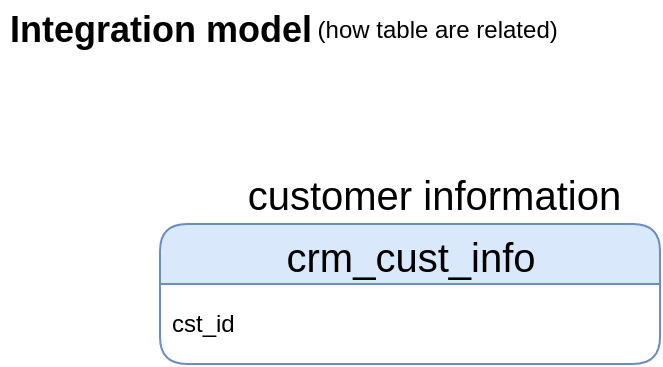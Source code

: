<mxfile version="26.1.3">
  <diagram name="Page-1" id="zY6rrEhBAitoZn2tYl90">
    <mxGraphModel dx="1804" dy="647" grid="1" gridSize="10" guides="1" tooltips="1" connect="1" arrows="1" fold="1" page="1" pageScale="1" pageWidth="850" pageHeight="1100" math="0" shadow="0">
      <root>
        <mxCell id="0" />
        <mxCell id="1" parent="0" />
        <mxCell id="OMhUUVO9gvS6LcuZVxhh-1" value="Integration model" style="text;html=1;align=center;verticalAlign=middle;resizable=0;points=[];autosize=1;strokeColor=none;fillColor=none;strokeWidth=5;fontSize=18;fontStyle=1" vertex="1" parent="1">
          <mxGeometry x="-20" y="38" width="160" height="30" as="geometry" />
        </mxCell>
        <mxCell id="OMhUUVO9gvS6LcuZVxhh-4" value="(how table are related)&amp;nbsp;" style="text;html=1;align=center;verticalAlign=middle;resizable=0;points=[];autosize=1;strokeColor=none;fillColor=none;" vertex="1" parent="1">
          <mxGeometry x="125" y="38" width="150" height="30" as="geometry" />
        </mxCell>
        <mxCell id="OMhUUVO9gvS6LcuZVxhh-5" value="&lt;font style=&quot;font-size: 20px;&quot;&gt;crm_cust_info&lt;/font&gt;" style="swimlane;fontStyle=0;childLayout=stackLayout;horizontal=1;startSize=30;horizontalStack=0;resizeParent=1;resizeParentMax=0;resizeLast=0;collapsible=1;marginBottom=0;labelBackgroundColor=none;labelBorderColor=none;fillColor=#dae8fc;strokeColor=#6c8ebf;rounded=1;fontSize=26;html=1;" vertex="1" parent="1">
          <mxGeometry x="60" y="150" width="250" height="70" as="geometry" />
        </mxCell>
        <mxCell id="OMhUUVO9gvS6LcuZVxhh-9" value="cst_id" style="text;strokeColor=none;fillColor=none;align=left;verticalAlign=middle;spacingLeft=4;spacingRight=4;overflow=hidden;points=[[0,0.5],[1,0.5]];portConstraint=eastwest;rotatable=0;whiteSpace=wrap;" vertex="1" parent="OMhUUVO9gvS6LcuZVxhh-5">
          <mxGeometry y="30" width="250" height="40" as="geometry" />
        </mxCell>
        <mxCell id="OMhUUVO9gvS6LcuZVxhh-11" value="customer information&amp;nbsp;" style="text;html=1;align=center;verticalAlign=middle;whiteSpace=wrap;rounded=0;fontSize=20;" vertex="1" parent="1">
          <mxGeometry x="95" y="120" width="210" height="30" as="geometry" />
        </mxCell>
      </root>
    </mxGraphModel>
  </diagram>
</mxfile>
